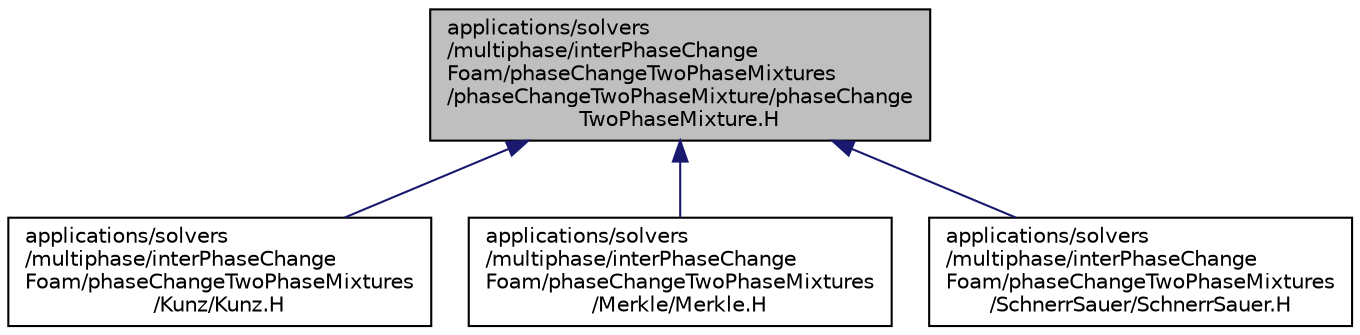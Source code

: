 digraph "applications/solvers/multiphase/interPhaseChangeFoam/phaseChangeTwoPhaseMixtures/phaseChangeTwoPhaseMixture/phaseChangeTwoPhaseMixture.H"
{
  bgcolor="transparent";
  edge [fontname="Helvetica",fontsize="10",labelfontname="Helvetica",labelfontsize="10"];
  node [fontname="Helvetica",fontsize="10",shape=record];
  Node1 [label="applications/solvers\l/multiphase/interPhaseChange\lFoam/phaseChangeTwoPhaseMixtures\l/phaseChangeTwoPhaseMixture/phaseChange\lTwoPhaseMixture.H",height=0.2,width=0.4,color="black", fillcolor="grey75", style="filled", fontcolor="black"];
  Node1 -> Node2 [dir="back",color="midnightblue",fontsize="10",style="solid",fontname="Helvetica"];
  Node2 [label="applications/solvers\l/multiphase/interPhaseChange\lFoam/phaseChangeTwoPhaseMixtures\l/Kunz/Kunz.H",height=0.2,width=0.4,color="black",URL="$a03318.html"];
  Node1 -> Node3 [dir="back",color="midnightblue",fontsize="10",style="solid",fontname="Helvetica"];
  Node3 [label="applications/solvers\l/multiphase/interPhaseChange\lFoam/phaseChangeTwoPhaseMixtures\l/Merkle/Merkle.H",height=0.2,width=0.4,color="black",URL="$a03320.html"];
  Node1 -> Node4 [dir="back",color="midnightblue",fontsize="10",style="solid",fontname="Helvetica"];
  Node4 [label="applications/solvers\l/multiphase/interPhaseChange\lFoam/phaseChangeTwoPhaseMixtures\l/SchnerrSauer/SchnerrSauer.H",height=0.2,width=0.4,color="black",URL="$a03325.html"];
}
